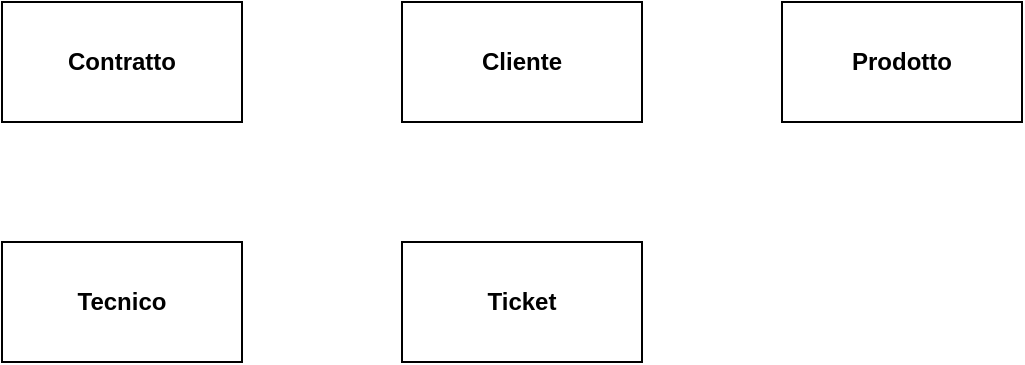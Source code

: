 <mxfile version="20.2.3" type="device"><diagram id="BqeBsJN86zoWXNlQ0Y-5" name="Pagina-1"><mxGraphModel dx="1038" dy="641" grid="0" gridSize="10" guides="1" tooltips="1" connect="1" arrows="1" fold="1" page="1" pageScale="1" pageWidth="827" pageHeight="1169" math="0" shadow="0"><root><mxCell id="0"/><mxCell id="1" parent="0"/><mxCell id="HG5FbfXpW9mfVCU9Wexv-1" value="&lt;b&gt;Contratto&lt;/b&gt;" style="rounded=0;whiteSpace=wrap;html=1;" parent="1" vertex="1"><mxGeometry x="120" y="80" width="120" height="60" as="geometry"/></mxCell><mxCell id="HG5FbfXpW9mfVCU9Wexv-2" value="&lt;b&gt;Cliente&lt;/b&gt;" style="rounded=0;whiteSpace=wrap;html=1;" parent="1" vertex="1"><mxGeometry x="320" y="80" width="120" height="60" as="geometry"/></mxCell><mxCell id="HG5FbfXpW9mfVCU9Wexv-5" value="&lt;b&gt;Ticket&lt;/b&gt;" style="rounded=0;whiteSpace=wrap;html=1;" parent="1" vertex="1"><mxGeometry x="320" y="200" width="120" height="60" as="geometry"/></mxCell><mxCell id="HG5FbfXpW9mfVCU9Wexv-6" value="&lt;b&gt;Prodotto&lt;/b&gt;" style="rounded=0;whiteSpace=wrap;html=1;" parent="1" vertex="1"><mxGeometry x="510" y="80" width="120" height="60" as="geometry"/></mxCell><mxCell id="HG5FbfXpW9mfVCU9Wexv-7" value="&lt;b&gt;Tecnico&lt;/b&gt;" style="rounded=0;whiteSpace=wrap;html=1;" parent="1" vertex="1"><mxGeometry x="120" y="200" width="120" height="60" as="geometry"/></mxCell></root></mxGraphModel></diagram></mxfile>